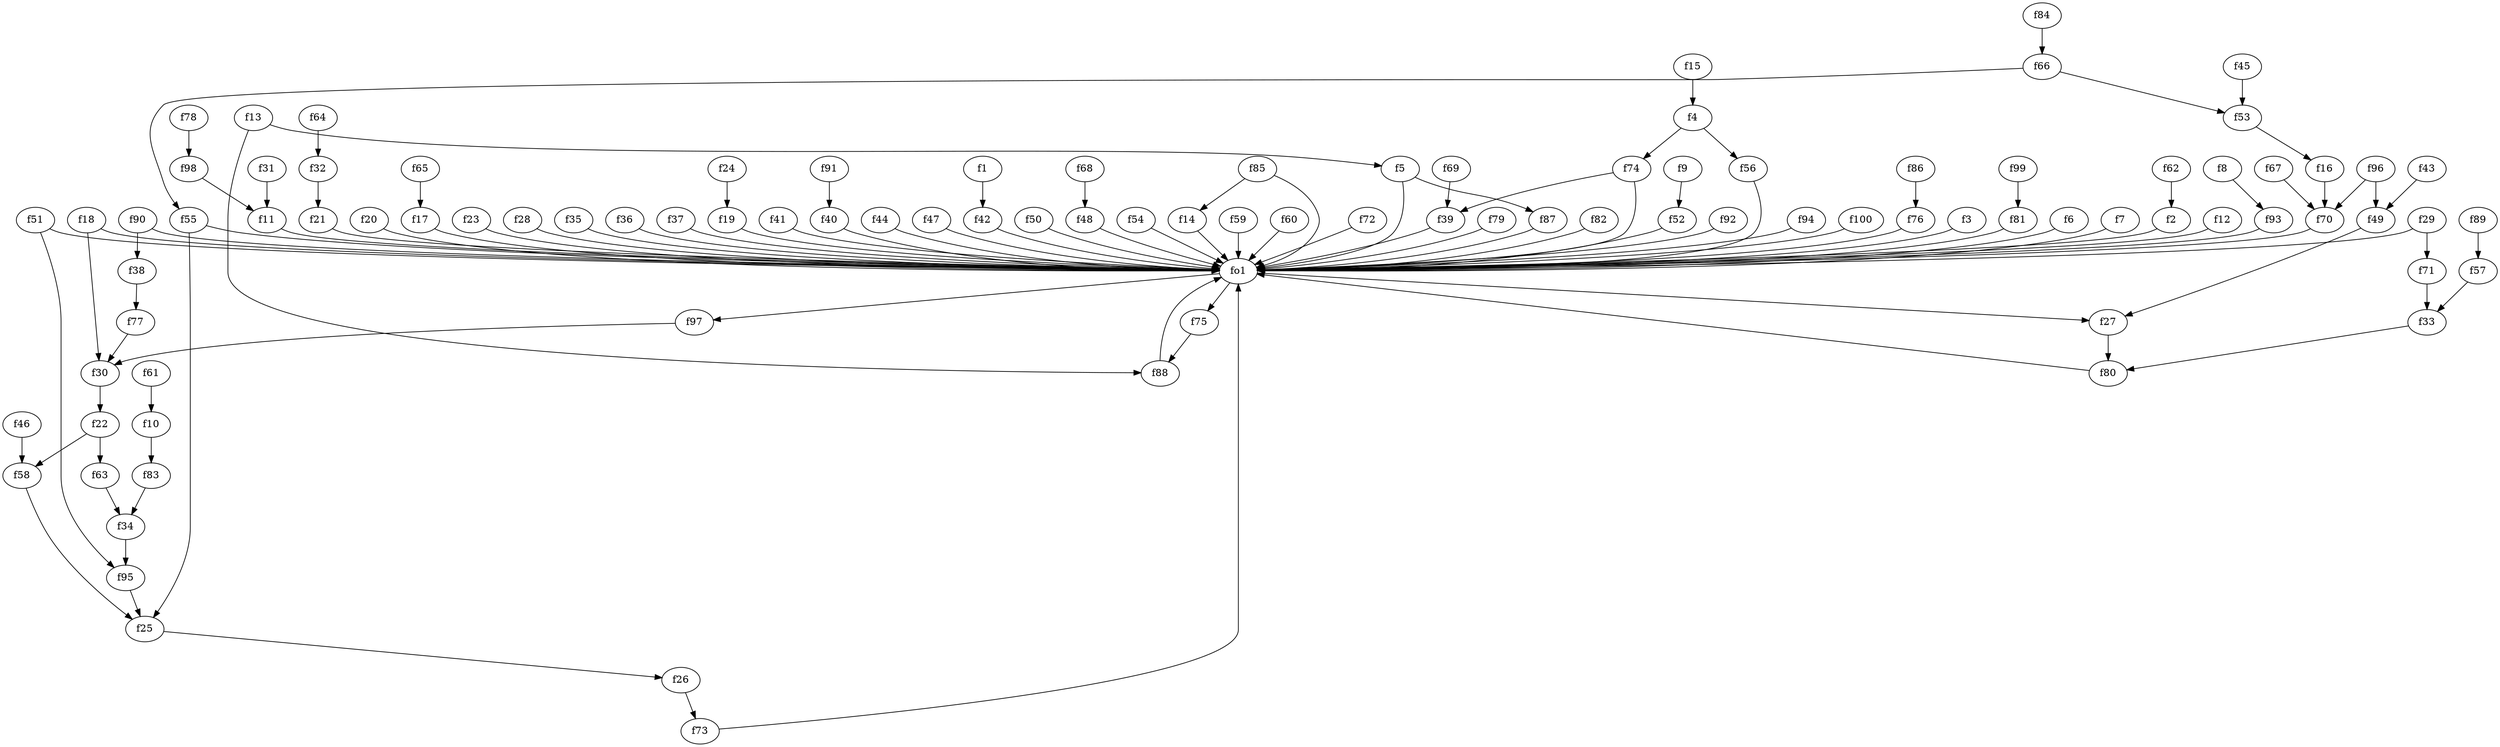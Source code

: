 strict digraph  {
f1;
f2;
f3;
f4;
f5;
f6;
f7;
f8;
f9;
f10;
f11;
f12;
f13;
f14;
f15;
f16;
f17;
f18;
f19;
f20;
f21;
f22;
f23;
f24;
f25;
f26;
f27;
f28;
f29;
f30;
f31;
f32;
f33;
f34;
f35;
f36;
f37;
f38;
f39;
f40;
f41;
f42;
f43;
f44;
f45;
f46;
f47;
f48;
f49;
f50;
f51;
f52;
f53;
f54;
f55;
f56;
f57;
f58;
f59;
f60;
f61;
f62;
f63;
f64;
f65;
f66;
f67;
f68;
f69;
f70;
f71;
f72;
f73;
f74;
f75;
f76;
f77;
f78;
f79;
f80;
f81;
f82;
f83;
f84;
f85;
f86;
f87;
f88;
f89;
f90;
f91;
f92;
f93;
f94;
f95;
f96;
f97;
f98;
f99;
f100;
fo1;
f1 -> f42  [weight=2];
f2 -> fo1  [weight=2];
f3 -> fo1  [weight=2];
f4 -> f56  [weight=2];
f4 -> f74  [weight=2];
f5 -> fo1  [weight=2];
f5 -> f87  [weight=2];
f6 -> fo1  [weight=2];
f7 -> fo1  [weight=2];
f8 -> f93  [weight=2];
f9 -> f52  [weight=2];
f10 -> f83  [weight=2];
f11 -> fo1  [weight=2];
f12 -> fo1  [weight=2];
f13 -> f88  [weight=2];
f13 -> f5  [weight=2];
f14 -> fo1  [weight=2];
f15 -> f4  [weight=2];
f16 -> f70  [weight=2];
f17 -> fo1  [weight=2];
f18 -> fo1  [weight=2];
f18 -> f30  [weight=2];
f19 -> fo1  [weight=2];
f20 -> fo1  [weight=2];
f21 -> fo1  [weight=2];
f22 -> f63  [weight=2];
f22 -> f58  [weight=2];
f23 -> fo1  [weight=2];
f24 -> f19  [weight=2];
f25 -> f26  [weight=2];
f26 -> f73  [weight=2];
f27 -> f80  [weight=2];
f28 -> fo1  [weight=2];
f29 -> fo1  [weight=2];
f29 -> f71  [weight=2];
f30 -> f22  [weight=2];
f31 -> f11  [weight=2];
f32 -> f21  [weight=2];
f33 -> f80  [weight=2];
f34 -> f95  [weight=2];
f35 -> fo1  [weight=2];
f36 -> fo1  [weight=2];
f37 -> fo1  [weight=2];
f38 -> f77  [weight=2];
f39 -> fo1  [weight=2];
f40 -> fo1  [weight=2];
f41 -> fo1  [weight=2];
f42 -> fo1  [weight=2];
f43 -> f49  [weight=2];
f44 -> fo1  [weight=2];
f45 -> f53  [weight=2];
f46 -> f58  [weight=2];
f47 -> fo1  [weight=2];
f48 -> fo1  [weight=2];
f49 -> f27  [weight=2];
f50 -> fo1  [weight=2];
f51 -> f95  [weight=2];
f51 -> fo1  [weight=2];
f52 -> fo1  [weight=2];
f53 -> f16  [weight=2];
f54 -> fo1  [weight=2];
f55 -> fo1  [weight=2];
f55 -> f25  [weight=2];
f56 -> fo1  [weight=2];
f57 -> f33  [weight=2];
f58 -> f25  [weight=2];
f59 -> fo1  [weight=2];
f60 -> fo1  [weight=2];
f61 -> f10  [weight=2];
f62 -> f2  [weight=2];
f63 -> f34  [weight=2];
f64 -> f32  [weight=2];
f65 -> f17  [weight=2];
f66 -> f53  [weight=2];
f66 -> f55  [weight=2];
f67 -> f70  [weight=2];
f68 -> f48  [weight=2];
f69 -> f39  [weight=2];
f70 -> fo1  [weight=2];
f71 -> f33  [weight=2];
f72 -> fo1  [weight=2];
f73 -> fo1  [weight=2];
f74 -> f39  [weight=2];
f74 -> fo1  [weight=2];
f75 -> f88  [weight=2];
f76 -> fo1  [weight=2];
f77 -> f30  [weight=2];
f78 -> f98  [weight=2];
f79 -> fo1  [weight=2];
f80 -> fo1  [weight=2];
f81 -> fo1  [weight=2];
f82 -> fo1  [weight=2];
f83 -> f34  [weight=2];
f84 -> f66  [weight=2];
f85 -> f14  [weight=2];
f85 -> fo1  [weight=2];
f86 -> f76  [weight=2];
f87 -> fo1  [weight=2];
f88 -> fo1  [weight=2];
f89 -> f57  [weight=2];
f90 -> f38  [weight=2];
f90 -> fo1  [weight=2];
f91 -> f40  [weight=2];
f92 -> fo1  [weight=2];
f93 -> fo1  [weight=2];
f94 -> fo1  [weight=2];
f95 -> f25  [weight=2];
f96 -> f70  [weight=2];
f96 -> f49  [weight=2];
f97 -> f30  [weight=2];
f98 -> f11  [weight=2];
f99 -> f81  [weight=2];
f100 -> fo1  [weight=2];
fo1 -> f97  [weight=2];
fo1 -> f27  [weight=2];
fo1 -> f75  [weight=2];
}
